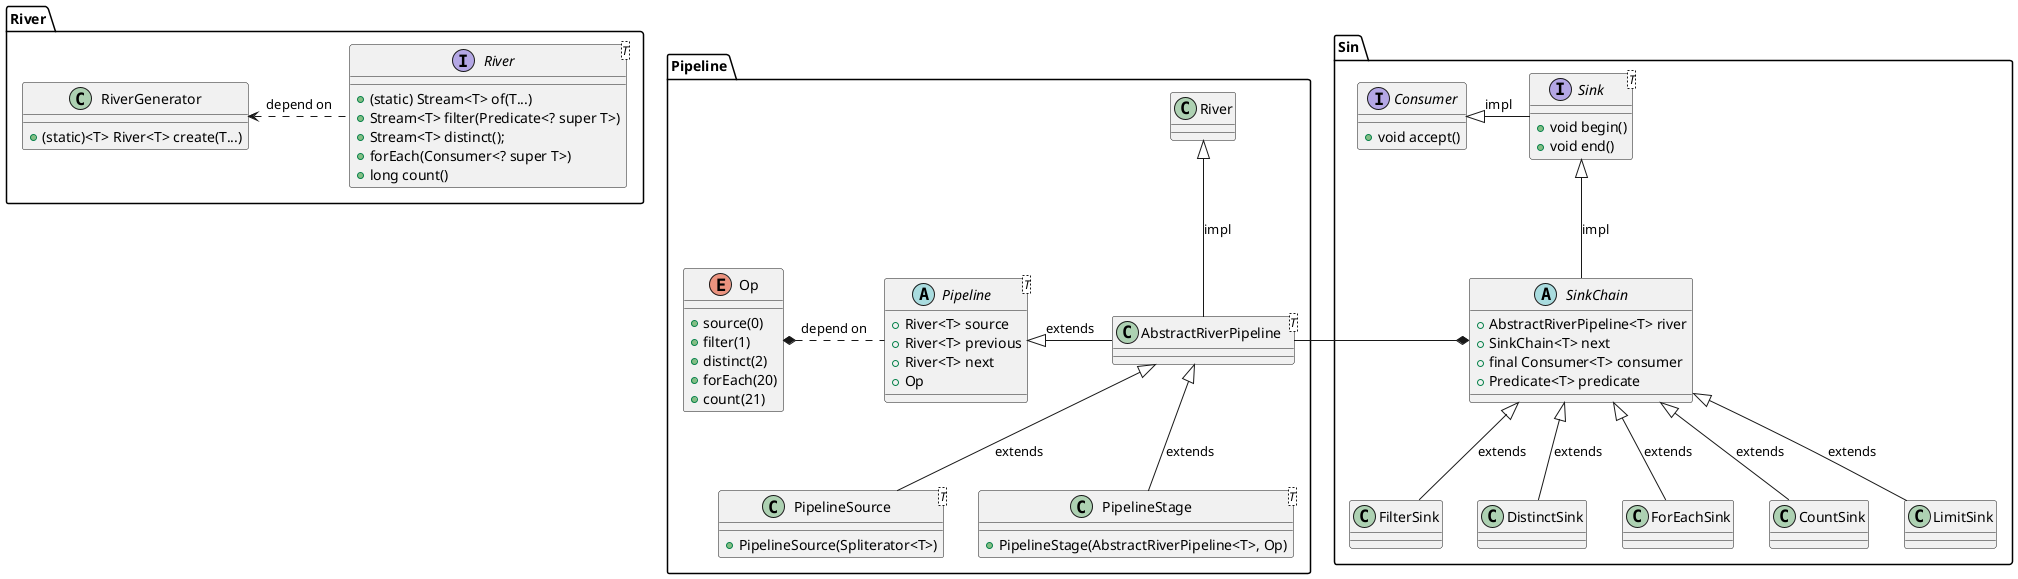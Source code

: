 @startuml

package River{
    interface River<T>{
        + (static) Stream<T> of(T...)
        + Stream<T> filter(Predicate<? super T>)
        + Stream<T> distinct();
        + forEach(Consumer<? super T>)
        + long count()
    }

    class RiverGenerator{
        + (static)<T> River<T> create(T...)
    }
    River .left.> RiverGenerator : depend on
}


package Pipeline{
    abstract Pipeline<T>{
        + River<T> source
        + River<T> previous
        + River<T> next
        + Op
    }
    Pipeline .left* Op : depend on

    class AbstractRiverPipeline<T>{}
    River <|-down- AbstractRiverPipeline : impl
    Pipeline <|- AbstractRiverPipeline : extends

    class PipelineSource<T>{
        + PipelineSource(Spliterator<T>)
    }
    class PipelineStage<T>{
        + PipelineStage(AbstractRiverPipeline<T>, Op)
    }
    AbstractRiverPipeline<|-down- PipelineSource : extends
    AbstractRiverPipeline <|-down- PipelineStage : extends

    enum Op{
        + source(0)
        + filter(1)
        + distinct(2)
        + forEach(20)
        + count(21)
    }
}

package Sin{
    interface Consumer{
        + void accept()
    }
    interface Sink<T>{
        + void begin()
        + void end()
    }
    Consumer <|- Sink : impl

    abstract SinkChain{
        + AbstractRiverPipeline<T> river
        + SinkChain<T> next
        + final Consumer<T> consumer
        + Predicate<T> predicate
    }
    Sink <|-- SinkChain : impl
    SinkChain *- AbstractRiverPipeline

    class FilterSink{}
    class DistinctSink{}
    class ForEachSink{}
    class CountSink{}
    class LimitSink{}
    SinkChain <|-- FilterSink : extends
    SinkChain <|-- DistinctSink : extends
    SinkChain <|-- ForEachSink : extends
    SinkChain <|-- CountSink : extends
    SinkChain <|-- LimitSink : extends
}

@enduml